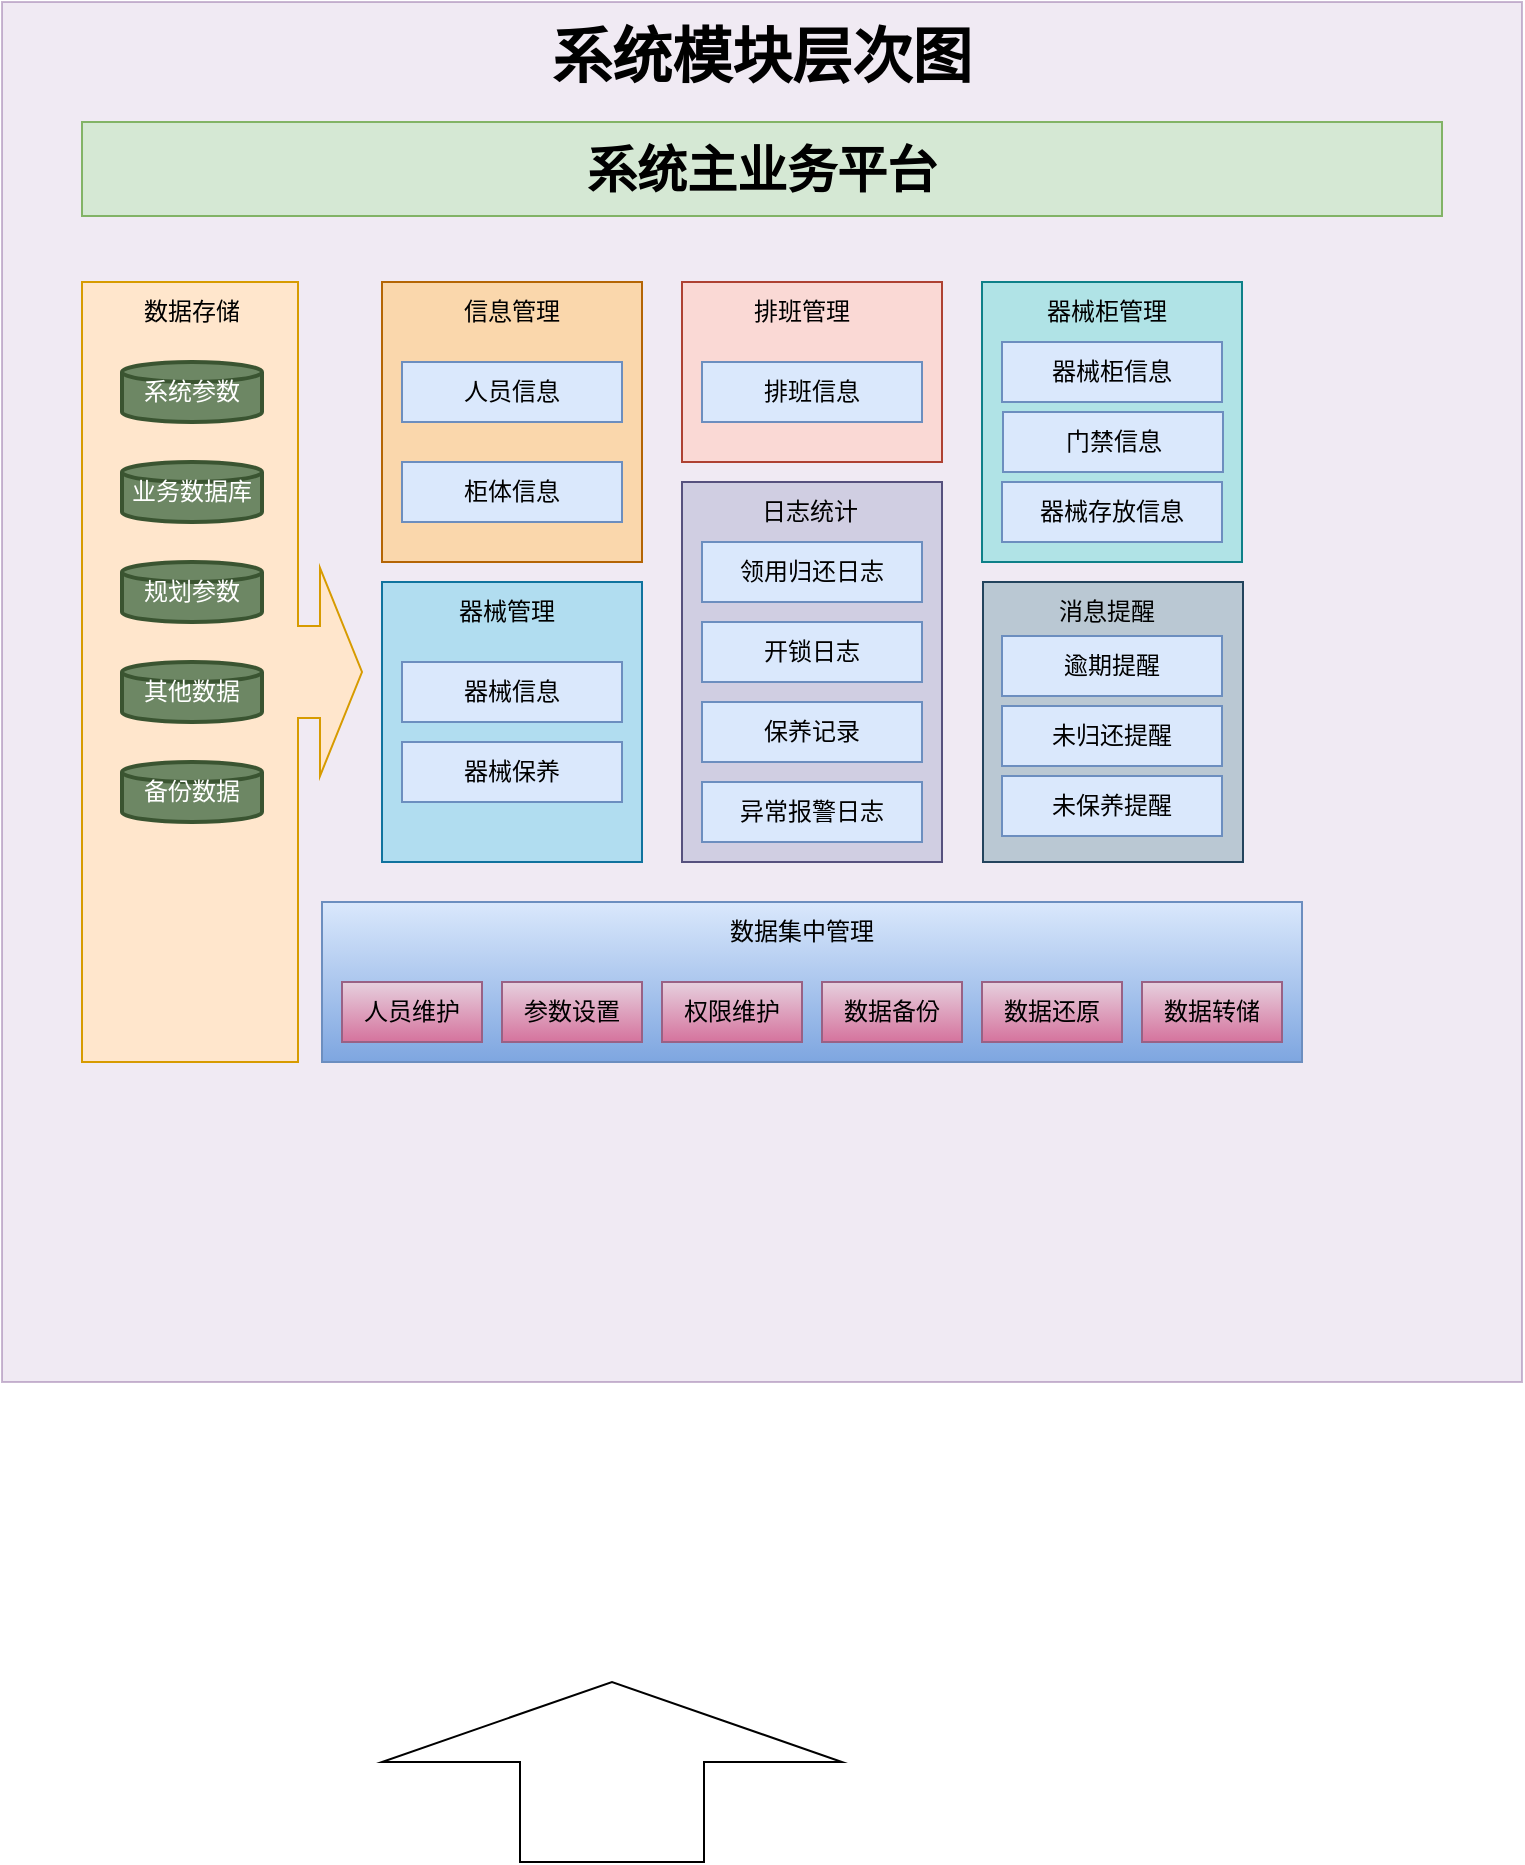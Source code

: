 <mxfile version="21.1.9" type="github">
  <diagram id="C5RBs43oDa-KdzZeNtuy" name="Page-1">
    <mxGraphModel dx="1420" dy="750" grid="1" gridSize="10" guides="1" tooltips="1" connect="1" arrows="1" fold="1" page="1" pageScale="1" pageWidth="827" pageHeight="1169" math="0" shadow="0">
      <root>
        <mxCell id="WIyWlLk6GJQsqaUBKTNV-0" />
        <mxCell id="WIyWlLk6GJQsqaUBKTNV-1" parent="WIyWlLk6GJQsqaUBKTNV-0" />
        <mxCell id="8jzJQ11-NJ104oRO7Ddy-0" value="" style="html=1;shadow=0;align=center;verticalAlign=middle;shape=mxgraph.arrows2.arrow;dy=0.6;dx=40;direction=north;notch=0;strokeColor=default;" vertex="1" parent="WIyWlLk6GJQsqaUBKTNV-1">
          <mxGeometry x="230" y="880" width="230" height="90" as="geometry" />
        </mxCell>
        <mxCell id="8jzJQ11-NJ104oRO7Ddy-1" value="" style="rounded=0;whiteSpace=wrap;html=1;fillColor=#e1d5e7;fillStyle=auto;strokeColor=#9673a6;opacity=50;" vertex="1" parent="WIyWlLk6GJQsqaUBKTNV-1">
          <mxGeometry x="40" y="40" width="760" height="690" as="geometry" />
        </mxCell>
        <mxCell id="8jzJQ11-NJ104oRO7Ddy-2" value="系统模块层次图" style="rounded=0;whiteSpace=wrap;html=1;fillColor=none;strokeColor=none;fontSize=30;fontStyle=1;fontFamily=微软雅黑;" vertex="1" parent="WIyWlLk6GJQsqaUBKTNV-1">
          <mxGeometry x="40" y="43" width="760" height="47" as="geometry" />
        </mxCell>
        <mxCell id="8jzJQ11-NJ104oRO7Ddy-3" value="系统主业务平台" style="rounded=0;whiteSpace=wrap;html=1;fillColor=#d5e8d4;strokeColor=#82b366;fontSize=25;fontStyle=1;fontFamily=微软雅黑;" vertex="1" parent="WIyWlLk6GJQsqaUBKTNV-1">
          <mxGeometry x="80" y="100" width="680" height="47" as="geometry" />
        </mxCell>
        <mxCell id="8jzJQ11-NJ104oRO7Ddy-7" value="" style="html=1;shadow=0;dashed=0;align=center;verticalAlign=middle;shape=mxgraph.arrows2.calloutArrow;dy=23;dx=21;notch=108;arrowHead=29;fillColor=#ffe6cc;strokeColor=#d79b00;" vertex="1" parent="WIyWlLk6GJQsqaUBKTNV-1">
          <mxGeometry x="80" y="180" width="140" height="390" as="geometry" />
        </mxCell>
        <mxCell id="8jzJQ11-NJ104oRO7Ddy-8" value="数据存储" style="text;html=1;strokeColor=none;fillColor=none;align=center;verticalAlign=middle;whiteSpace=wrap;rounded=0;fontFamily=微软雅黑;" vertex="1" parent="WIyWlLk6GJQsqaUBKTNV-1">
          <mxGeometry x="105" y="180" width="60" height="30" as="geometry" />
        </mxCell>
        <mxCell id="8jzJQ11-NJ104oRO7Ddy-9" value="系统参数" style="strokeWidth=2;html=1;shape=mxgraph.flowchart.database;whiteSpace=wrap;fillColor=#6d8764;strokeColor=#3A5431;fontColor=#FFFFFF;" vertex="1" parent="WIyWlLk6GJQsqaUBKTNV-1">
          <mxGeometry x="100" y="220" width="70" height="30" as="geometry" />
        </mxCell>
        <mxCell id="8jzJQ11-NJ104oRO7Ddy-10" value="业务数据库" style="strokeWidth=2;html=1;shape=mxgraph.flowchart.database;whiteSpace=wrap;fillColor=#6d8764;strokeColor=#3A5431;fontColor=#FFFFFF;" vertex="1" parent="WIyWlLk6GJQsqaUBKTNV-1">
          <mxGeometry x="100" y="270" width="70" height="30" as="geometry" />
        </mxCell>
        <mxCell id="8jzJQ11-NJ104oRO7Ddy-11" value="规划参数" style="strokeWidth=2;html=1;shape=mxgraph.flowchart.database;whiteSpace=wrap;fillColor=#6d8764;strokeColor=#3A5431;fontColor=#FFFFFF;" vertex="1" parent="WIyWlLk6GJQsqaUBKTNV-1">
          <mxGeometry x="100" y="320" width="70" height="30" as="geometry" />
        </mxCell>
        <mxCell id="8jzJQ11-NJ104oRO7Ddy-12" value="其他数据" style="strokeWidth=2;html=1;shape=mxgraph.flowchart.database;whiteSpace=wrap;fillColor=#6d8764;strokeColor=#3A5431;fontColor=#FFFFFF;" vertex="1" parent="WIyWlLk6GJQsqaUBKTNV-1">
          <mxGeometry x="100" y="370" width="70" height="30" as="geometry" />
        </mxCell>
        <mxCell id="8jzJQ11-NJ104oRO7Ddy-13" value="备份数据" style="strokeWidth=2;html=1;shape=mxgraph.flowchart.database;whiteSpace=wrap;fillColor=#6d8764;strokeColor=#3A5431;fontColor=#FFFFFF;" vertex="1" parent="WIyWlLk6GJQsqaUBKTNV-1">
          <mxGeometry x="100" y="420" width="70" height="30" as="geometry" />
        </mxCell>
        <mxCell id="8jzJQ11-NJ104oRO7Ddy-14" value="" style="rounded=0;whiteSpace=wrap;html=1;fillColor=#fad7ac;strokeColor=#b46504;" vertex="1" parent="WIyWlLk6GJQsqaUBKTNV-1">
          <mxGeometry x="230" y="180" width="130" height="140" as="geometry" />
        </mxCell>
        <mxCell id="8jzJQ11-NJ104oRO7Ddy-15" value="信息管理" style="text;html=1;strokeColor=none;fillColor=none;align=center;verticalAlign=middle;whiteSpace=wrap;rounded=0;" vertex="1" parent="WIyWlLk6GJQsqaUBKTNV-1">
          <mxGeometry x="265" y="180" width="60" height="30" as="geometry" />
        </mxCell>
        <mxCell id="8jzJQ11-NJ104oRO7Ddy-16" value="人员信息" style="rounded=0;whiteSpace=wrap;html=1;fillColor=#dae8fc;strokeColor=#6c8ebf;" vertex="1" parent="WIyWlLk6GJQsqaUBKTNV-1">
          <mxGeometry x="240" y="220" width="110" height="30" as="geometry" />
        </mxCell>
        <mxCell id="8jzJQ11-NJ104oRO7Ddy-17" value="柜体信息" style="rounded=0;whiteSpace=wrap;html=1;fillColor=#dae8fc;strokeColor=#6c8ebf;" vertex="1" parent="WIyWlLk6GJQsqaUBKTNV-1">
          <mxGeometry x="240" y="270" width="110" height="30" as="geometry" />
        </mxCell>
        <mxCell id="8jzJQ11-NJ104oRO7Ddy-19" value="" style="rounded=0;whiteSpace=wrap;html=1;fillColor=#fad9d5;strokeColor=#ae4132;" vertex="1" parent="WIyWlLk6GJQsqaUBKTNV-1">
          <mxGeometry x="380" y="180" width="130" height="90" as="geometry" />
        </mxCell>
        <mxCell id="8jzJQ11-NJ104oRO7Ddy-20" value="排班管理" style="text;html=1;strokeColor=none;fillColor=none;align=center;verticalAlign=middle;whiteSpace=wrap;rounded=0;" vertex="1" parent="WIyWlLk6GJQsqaUBKTNV-1">
          <mxGeometry x="410" y="180" width="60" height="30" as="geometry" />
        </mxCell>
        <mxCell id="8jzJQ11-NJ104oRO7Ddy-21" value="排班信息" style="rounded=0;whiteSpace=wrap;html=1;fillColor=#dae8fc;strokeColor=#6c8ebf;" vertex="1" parent="WIyWlLk6GJQsqaUBKTNV-1">
          <mxGeometry x="390" y="220" width="110" height="30" as="geometry" />
        </mxCell>
        <mxCell id="8jzJQ11-NJ104oRO7Ddy-22" value="" style="rounded=0;whiteSpace=wrap;html=1;fillColor=#b0e3e6;strokeColor=#0e8088;" vertex="1" parent="WIyWlLk6GJQsqaUBKTNV-1">
          <mxGeometry x="530" y="180" width="130" height="140" as="geometry" />
        </mxCell>
        <mxCell id="8jzJQ11-NJ104oRO7Ddy-24" value="器械柜信息" style="rounded=0;whiteSpace=wrap;html=1;fillColor=#dae8fc;strokeColor=#6c8ebf;" vertex="1" parent="WIyWlLk6GJQsqaUBKTNV-1">
          <mxGeometry x="540" y="210" width="110" height="30" as="geometry" />
        </mxCell>
        <mxCell id="8jzJQ11-NJ104oRO7Ddy-25" value="器械柜管理" style="text;html=1;strokeColor=none;fillColor=none;align=center;verticalAlign=middle;whiteSpace=wrap;rounded=0;" vertex="1" parent="WIyWlLk6GJQsqaUBKTNV-1">
          <mxGeometry x="560" y="180" width="65" height="30" as="geometry" />
        </mxCell>
        <mxCell id="8jzJQ11-NJ104oRO7Ddy-26" value="器械存放信息" style="rounded=0;whiteSpace=wrap;html=1;fillColor=#dae8fc;strokeColor=#6c8ebf;" vertex="1" parent="WIyWlLk6GJQsqaUBKTNV-1">
          <mxGeometry x="540" y="280" width="110" height="30" as="geometry" />
        </mxCell>
        <mxCell id="8jzJQ11-NJ104oRO7Ddy-27" value="" style="rounded=0;whiteSpace=wrap;html=1;fillColor=#b1ddf0;strokeColor=#10739e;" vertex="1" parent="WIyWlLk6GJQsqaUBKTNV-1">
          <mxGeometry x="230" y="330" width="130" height="140" as="geometry" />
        </mxCell>
        <mxCell id="8jzJQ11-NJ104oRO7Ddy-28" value="器械管理" style="text;html=1;strokeColor=none;fillColor=none;align=center;verticalAlign=middle;whiteSpace=wrap;rounded=0;" vertex="1" parent="WIyWlLk6GJQsqaUBKTNV-1">
          <mxGeometry x="260" y="330" width="65" height="30" as="geometry" />
        </mxCell>
        <mxCell id="8jzJQ11-NJ104oRO7Ddy-30" value="器械信息" style="rounded=0;whiteSpace=wrap;html=1;fillColor=#dae8fc;strokeColor=#6c8ebf;" vertex="1" parent="WIyWlLk6GJQsqaUBKTNV-1">
          <mxGeometry x="240" y="370" width="110" height="30" as="geometry" />
        </mxCell>
        <mxCell id="8jzJQ11-NJ104oRO7Ddy-39" value="器械保养" style="rounded=0;whiteSpace=wrap;html=1;fillColor=#dae8fc;strokeColor=#6c8ebf;" vertex="1" parent="WIyWlLk6GJQsqaUBKTNV-1">
          <mxGeometry x="240" y="410" width="110" height="30" as="geometry" />
        </mxCell>
        <mxCell id="8jzJQ11-NJ104oRO7Ddy-40" value="门禁信息" style="rounded=0;whiteSpace=wrap;html=1;fillColor=#dae8fc;strokeColor=#6c8ebf;" vertex="1" parent="WIyWlLk6GJQsqaUBKTNV-1">
          <mxGeometry x="540.5" y="245" width="110" height="30" as="geometry" />
        </mxCell>
        <mxCell id="8jzJQ11-NJ104oRO7Ddy-41" value="" style="rounded=0;whiteSpace=wrap;html=1;fillColor=#bac8d3;strokeColor=#23445d;" vertex="1" parent="WIyWlLk6GJQsqaUBKTNV-1">
          <mxGeometry x="530.5" y="330" width="130" height="140" as="geometry" />
        </mxCell>
        <mxCell id="8jzJQ11-NJ104oRO7Ddy-42" value="&lt;p class=&quot;MsoNormal&quot;&gt;消息提醒&lt;/p&gt;" style="text;html=1;strokeColor=none;fillColor=none;align=center;verticalAlign=middle;whiteSpace=wrap;rounded=0;" vertex="1" parent="WIyWlLk6GJQsqaUBKTNV-1">
          <mxGeometry x="560" y="330" width="65" height="30" as="geometry" />
        </mxCell>
        <mxCell id="8jzJQ11-NJ104oRO7Ddy-43" value="&lt;p class=&quot;MsoNormal&quot;&gt;逾期提醒&lt;/p&gt;" style="rounded=0;whiteSpace=wrap;html=1;fillColor=#dae8fc;strokeColor=#6c8ebf;" vertex="1" parent="WIyWlLk6GJQsqaUBKTNV-1">
          <mxGeometry x="540" y="357" width="110" height="30" as="geometry" />
        </mxCell>
        <mxCell id="8jzJQ11-NJ104oRO7Ddy-44" value="&lt;p class=&quot;MsoNormal&quot;&gt;未归还提醒&lt;/p&gt;" style="rounded=0;whiteSpace=wrap;html=1;fillColor=#dae8fc;strokeColor=#6c8ebf;" vertex="1" parent="WIyWlLk6GJQsqaUBKTNV-1">
          <mxGeometry x="540" y="392" width="110" height="30" as="geometry" />
        </mxCell>
        <mxCell id="8jzJQ11-NJ104oRO7Ddy-45" value="&lt;p class=&quot;MsoNormal&quot;&gt;未保养提醒&lt;/p&gt;" style="rounded=0;whiteSpace=wrap;html=1;fillColor=#dae8fc;strokeColor=#6c8ebf;" vertex="1" parent="WIyWlLk6GJQsqaUBKTNV-1">
          <mxGeometry x="540" y="427" width="110" height="30" as="geometry" />
        </mxCell>
        <mxCell id="8jzJQ11-NJ104oRO7Ddy-46" value="" style="group;fillColor=#d0cee2;strokeColor=#56517e;" vertex="1" connectable="0" parent="WIyWlLk6GJQsqaUBKTNV-1">
          <mxGeometry x="380" y="280" width="130" height="190" as="geometry" />
        </mxCell>
        <mxCell id="8jzJQ11-NJ104oRO7Ddy-47" value="" style="group" vertex="1" connectable="0" parent="8jzJQ11-NJ104oRO7Ddy-46">
          <mxGeometry width="130" height="190" as="geometry" />
        </mxCell>
        <mxCell id="8jzJQ11-NJ104oRO7Ddy-31" value="" style="rounded=0;whiteSpace=wrap;html=1;fillColor=#d0cee2;strokeColor=#56517e;" vertex="1" parent="8jzJQ11-NJ104oRO7Ddy-47">
          <mxGeometry width="130" height="190" as="geometry" />
        </mxCell>
        <mxCell id="8jzJQ11-NJ104oRO7Ddy-32" value="日志统计" style="text;html=1;strokeColor=none;fillColor=none;align=center;verticalAlign=middle;whiteSpace=wrap;rounded=0;" vertex="1" parent="8jzJQ11-NJ104oRO7Ddy-47">
          <mxGeometry x="34" width="60" height="30" as="geometry" />
        </mxCell>
        <mxCell id="8jzJQ11-NJ104oRO7Ddy-33" value="领用归还日志" style="rounded=0;whiteSpace=wrap;html=1;fillColor=#dae8fc;strokeColor=#6c8ebf;" vertex="1" parent="8jzJQ11-NJ104oRO7Ddy-47">
          <mxGeometry x="10" y="30" width="110" height="30" as="geometry" />
        </mxCell>
        <mxCell id="8jzJQ11-NJ104oRO7Ddy-34" value="开锁日志" style="rounded=0;whiteSpace=wrap;html=1;fillColor=#dae8fc;strokeColor=#6c8ebf;" vertex="1" parent="8jzJQ11-NJ104oRO7Ddy-47">
          <mxGeometry x="10" y="70" width="110" height="30" as="geometry" />
        </mxCell>
        <mxCell id="8jzJQ11-NJ104oRO7Ddy-35" value="保养记录" style="rounded=0;whiteSpace=wrap;html=1;fillColor=#dae8fc;strokeColor=#6c8ebf;" vertex="1" parent="8jzJQ11-NJ104oRO7Ddy-47">
          <mxGeometry x="10" y="110" width="110" height="30" as="geometry" />
        </mxCell>
        <mxCell id="8jzJQ11-NJ104oRO7Ddy-36" value="异常报警日志" style="rounded=0;whiteSpace=wrap;html=1;fillColor=#dae8fc;strokeColor=#6c8ebf;" vertex="1" parent="8jzJQ11-NJ104oRO7Ddy-47">
          <mxGeometry x="10" y="150" width="110" height="30" as="geometry" />
        </mxCell>
        <mxCell id="8jzJQ11-NJ104oRO7Ddy-48" value="" style="rounded=0;whiteSpace=wrap;html=1;fillColor=#dae8fc;gradientColor=#7ea6e0;strokeColor=#6c8ebf;" vertex="1" parent="WIyWlLk6GJQsqaUBKTNV-1">
          <mxGeometry x="200" y="490" width="490" height="80" as="geometry" />
        </mxCell>
        <mxCell id="8jzJQ11-NJ104oRO7Ddy-49" value="数据集中管理" style="text;html=1;strokeColor=none;fillColor=none;align=center;verticalAlign=middle;whiteSpace=wrap;rounded=0;" vertex="1" parent="WIyWlLk6GJQsqaUBKTNV-1">
          <mxGeometry x="390" y="490" width="100" height="30" as="geometry" />
        </mxCell>
        <mxCell id="8jzJQ11-NJ104oRO7Ddy-50" value="人员维护" style="rounded=0;whiteSpace=wrap;html=1;fillColor=#e6d0de;strokeColor=#996185;gradientColor=#d5739d;" vertex="1" parent="WIyWlLk6GJQsqaUBKTNV-1">
          <mxGeometry x="210" y="530" width="70" height="30" as="geometry" />
        </mxCell>
        <mxCell id="8jzJQ11-NJ104oRO7Ddy-51" value="参数设置" style="rounded=0;whiteSpace=wrap;html=1;fillColor=#e6d0de;strokeColor=#996185;gradientColor=#d5739d;" vertex="1" parent="WIyWlLk6GJQsqaUBKTNV-1">
          <mxGeometry x="290" y="530" width="70" height="30" as="geometry" />
        </mxCell>
        <mxCell id="8jzJQ11-NJ104oRO7Ddy-53" value="权限维护" style="rounded=0;whiteSpace=wrap;html=1;fillColor=#e6d0de;strokeColor=#996185;gradientColor=#d5739d;" vertex="1" parent="WIyWlLk6GJQsqaUBKTNV-1">
          <mxGeometry x="370" y="530" width="70" height="30" as="geometry" />
        </mxCell>
        <mxCell id="8jzJQ11-NJ104oRO7Ddy-54" value="数据备份" style="rounded=0;whiteSpace=wrap;html=1;fillColor=#e6d0de;strokeColor=#996185;gradientColor=#d5739d;" vertex="1" parent="WIyWlLk6GJQsqaUBKTNV-1">
          <mxGeometry x="450" y="530" width="70" height="30" as="geometry" />
        </mxCell>
        <mxCell id="8jzJQ11-NJ104oRO7Ddy-55" value="数据还原" style="rounded=0;whiteSpace=wrap;html=1;fillColor=#e6d0de;strokeColor=#996185;gradientColor=#d5739d;" vertex="1" parent="WIyWlLk6GJQsqaUBKTNV-1">
          <mxGeometry x="530" y="530" width="70" height="30" as="geometry" />
        </mxCell>
        <mxCell id="8jzJQ11-NJ104oRO7Ddy-56" value="数据转储" style="rounded=0;whiteSpace=wrap;html=1;fillColor=#e6d0de;strokeColor=#996185;gradientColor=#d5739d;" vertex="1" parent="WIyWlLk6GJQsqaUBKTNV-1">
          <mxGeometry x="610" y="530" width="70" height="30" as="geometry" />
        </mxCell>
      </root>
    </mxGraphModel>
  </diagram>
</mxfile>
